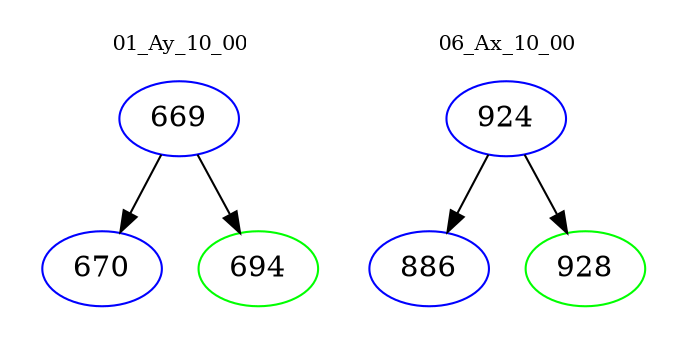 digraph{
subgraph cluster_0 {
color = white
label = "01_Ay_10_00";
fontsize=10;
T0_669 [label="669", color="blue"]
T0_669 -> T0_670 [color="black"]
T0_670 [label="670", color="blue"]
T0_669 -> T0_694 [color="black"]
T0_694 [label="694", color="green"]
}
subgraph cluster_1 {
color = white
label = "06_Ax_10_00";
fontsize=10;
T1_924 [label="924", color="blue"]
T1_924 -> T1_886 [color="black"]
T1_886 [label="886", color="blue"]
T1_924 -> T1_928 [color="black"]
T1_928 [label="928", color="green"]
}
}
